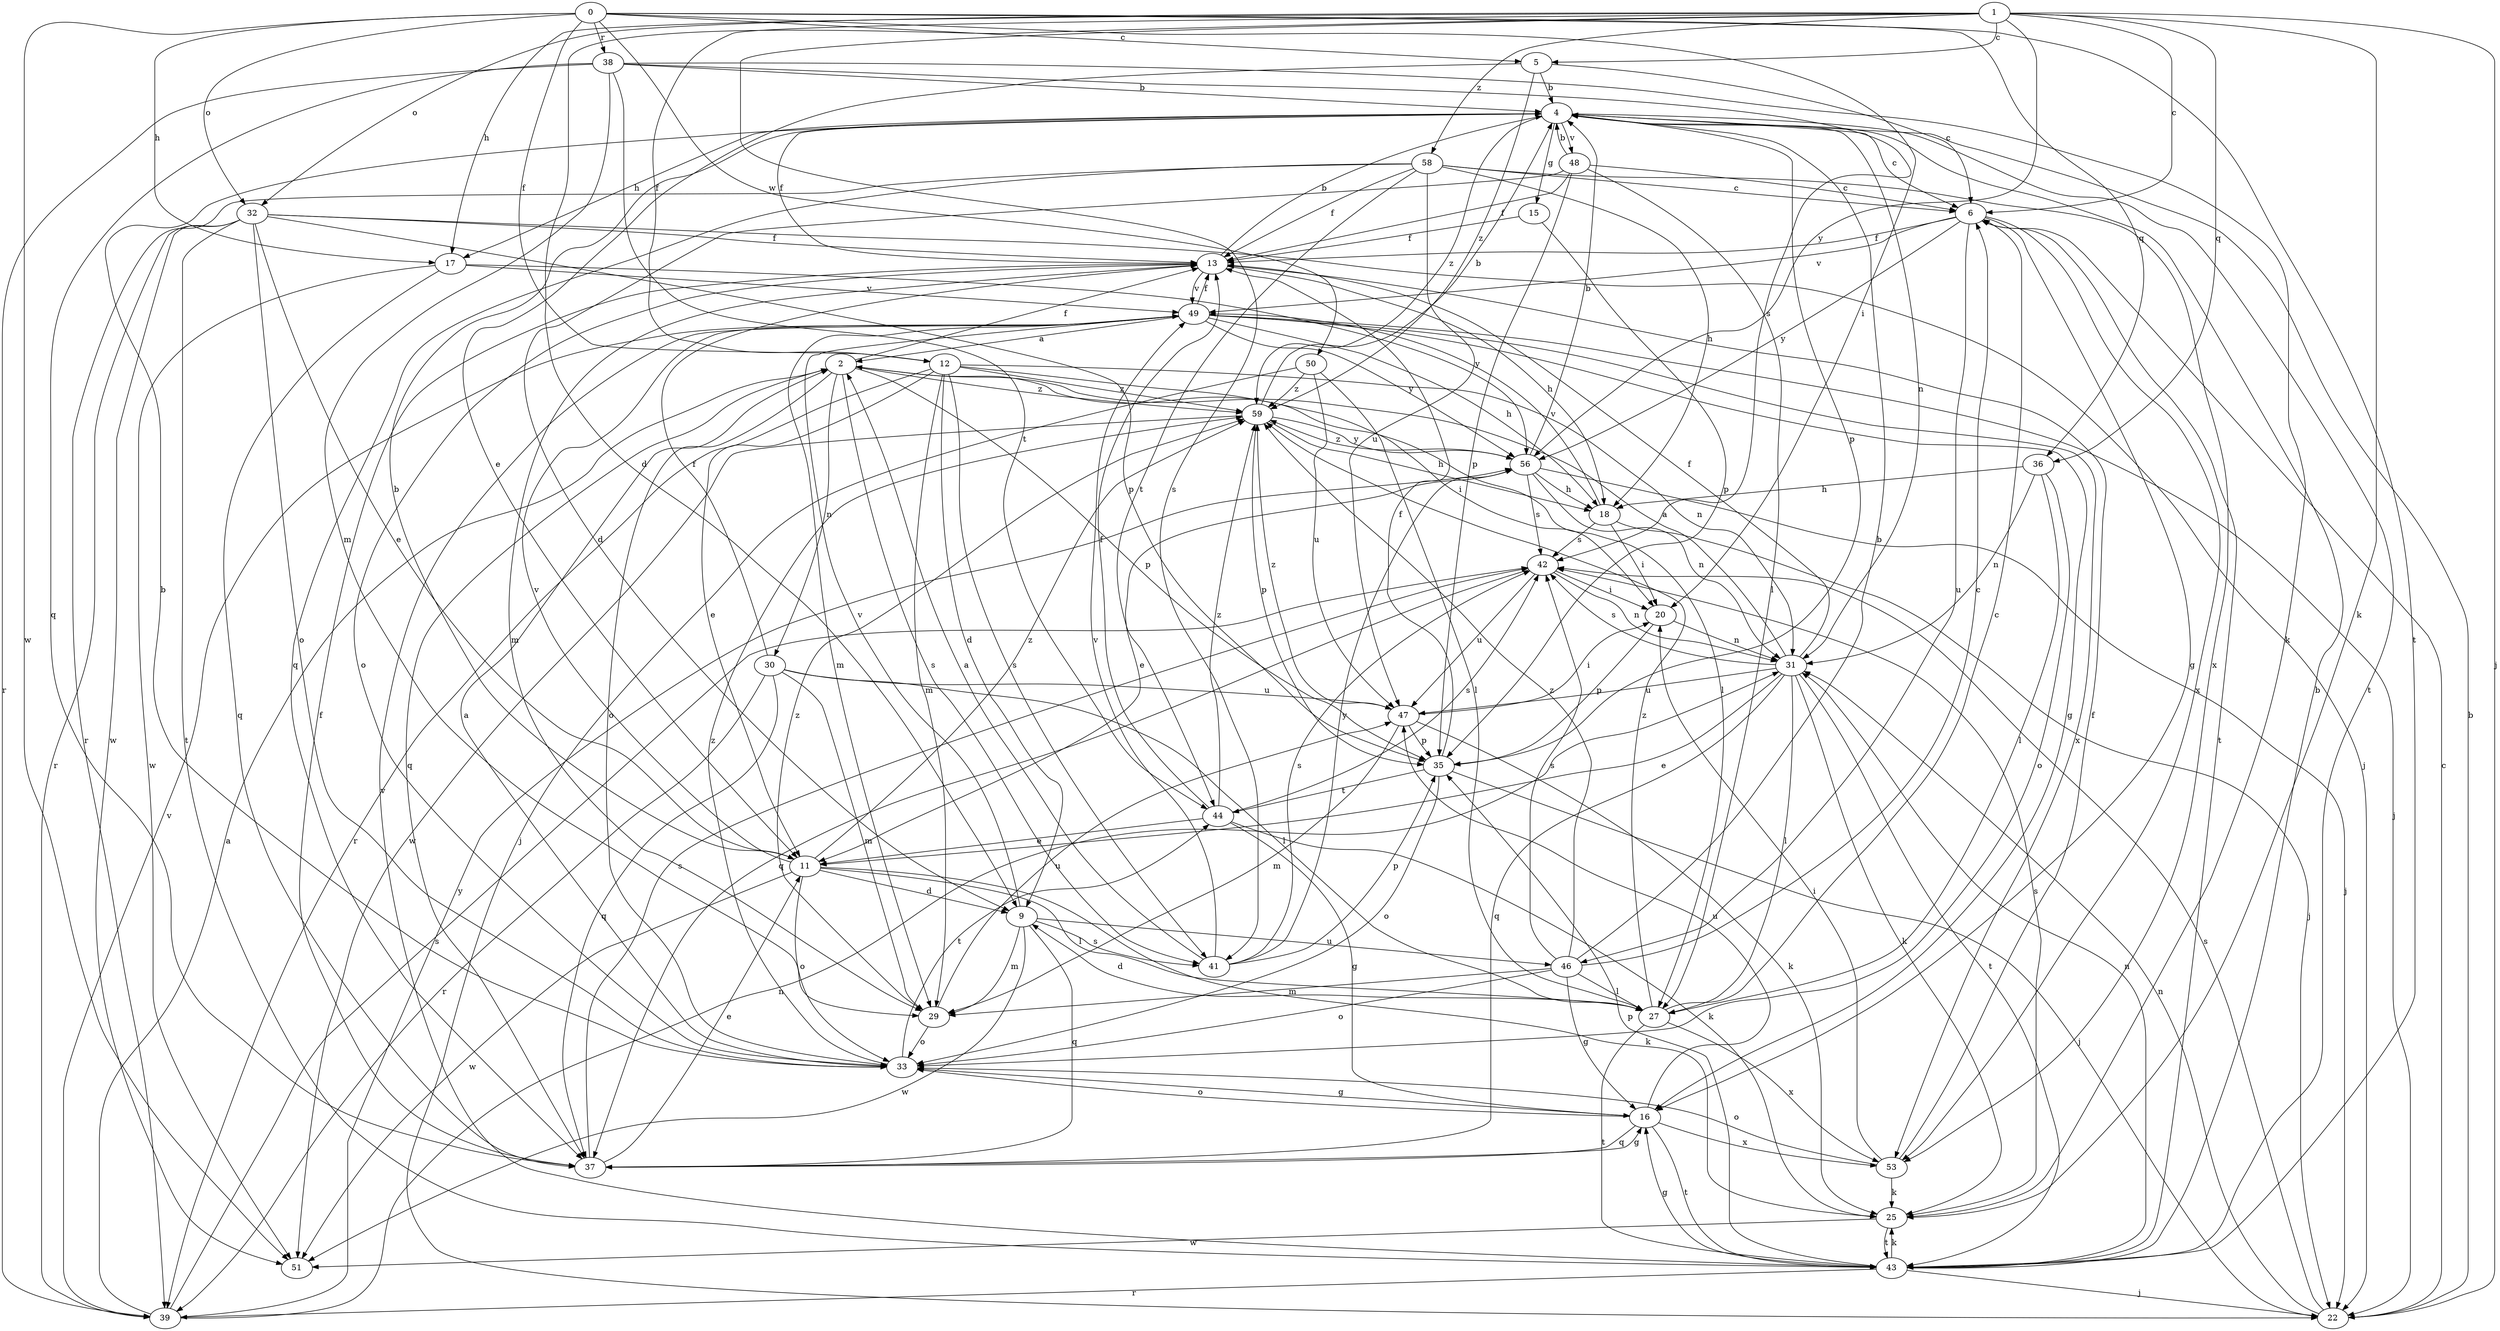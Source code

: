 strict digraph  {
0;
1;
2;
4;
5;
6;
9;
11;
12;
13;
15;
16;
17;
18;
20;
22;
25;
27;
29;
30;
31;
32;
33;
35;
36;
37;
38;
39;
41;
42;
43;
44;
46;
47;
48;
49;
50;
51;
53;
56;
58;
59;
0 -> 5  [label=c];
0 -> 12  [label=f];
0 -> 17  [label=h];
0 -> 20  [label=i];
0 -> 32  [label=o];
0 -> 36  [label=q];
0 -> 38  [label=r];
0 -> 43  [label=t];
0 -> 50  [label=w];
0 -> 51  [label=w];
1 -> 5  [label=c];
1 -> 6  [label=c];
1 -> 9  [label=d];
1 -> 12  [label=f];
1 -> 17  [label=h];
1 -> 22  [label=j];
1 -> 25  [label=k];
1 -> 32  [label=o];
1 -> 36  [label=q];
1 -> 41  [label=s];
1 -> 56  [label=y];
1 -> 58  [label=z];
2 -> 13  [label=f];
2 -> 27  [label=l];
2 -> 30  [label=n];
2 -> 33  [label=o];
2 -> 35  [label=p];
2 -> 37  [label=q];
2 -> 41  [label=s];
2 -> 59  [label=z];
4 -> 6  [label=c];
4 -> 13  [label=f];
4 -> 15  [label=g];
4 -> 17  [label=h];
4 -> 31  [label=n];
4 -> 35  [label=p];
4 -> 43  [label=t];
4 -> 48  [label=v];
4 -> 59  [label=z];
5 -> 4  [label=b];
5 -> 6  [label=c];
5 -> 11  [label=e];
5 -> 59  [label=z];
6 -> 13  [label=f];
6 -> 16  [label=g];
6 -> 43  [label=t];
6 -> 46  [label=u];
6 -> 49  [label=v];
6 -> 53  [label=x];
6 -> 56  [label=y];
9 -> 29  [label=m];
9 -> 37  [label=q];
9 -> 41  [label=s];
9 -> 46  [label=u];
9 -> 49  [label=v];
9 -> 51  [label=w];
11 -> 4  [label=b];
11 -> 9  [label=d];
11 -> 25  [label=k];
11 -> 27  [label=l];
11 -> 33  [label=o];
11 -> 49  [label=v];
11 -> 51  [label=w];
11 -> 59  [label=z];
12 -> 9  [label=d];
12 -> 11  [label=e];
12 -> 20  [label=i];
12 -> 29  [label=m];
12 -> 31  [label=n];
12 -> 39  [label=r];
12 -> 41  [label=s];
12 -> 59  [label=z];
13 -> 4  [label=b];
13 -> 18  [label=h];
13 -> 29  [label=m];
13 -> 33  [label=o];
13 -> 49  [label=v];
15 -> 13  [label=f];
15 -> 35  [label=p];
16 -> 33  [label=o];
16 -> 37  [label=q];
16 -> 43  [label=t];
16 -> 47  [label=u];
16 -> 53  [label=x];
17 -> 37  [label=q];
17 -> 49  [label=v];
17 -> 51  [label=w];
17 -> 56  [label=y];
18 -> 20  [label=i];
18 -> 22  [label=j];
18 -> 42  [label=s];
18 -> 49  [label=v];
20 -> 31  [label=n];
20 -> 35  [label=p];
22 -> 4  [label=b];
22 -> 6  [label=c];
22 -> 31  [label=n];
22 -> 42  [label=s];
25 -> 42  [label=s];
25 -> 43  [label=t];
25 -> 51  [label=w];
27 -> 6  [label=c];
27 -> 9  [label=d];
27 -> 43  [label=t];
27 -> 53  [label=x];
27 -> 59  [label=z];
29 -> 33  [label=o];
29 -> 47  [label=u];
29 -> 59  [label=z];
30 -> 13  [label=f];
30 -> 27  [label=l];
30 -> 29  [label=m];
30 -> 37  [label=q];
30 -> 39  [label=r];
30 -> 47  [label=u];
31 -> 2  [label=a];
31 -> 11  [label=e];
31 -> 13  [label=f];
31 -> 25  [label=k];
31 -> 27  [label=l];
31 -> 37  [label=q];
31 -> 42  [label=s];
31 -> 43  [label=t];
31 -> 47  [label=u];
32 -> 11  [label=e];
32 -> 13  [label=f];
32 -> 22  [label=j];
32 -> 33  [label=o];
32 -> 35  [label=p];
32 -> 39  [label=r];
32 -> 43  [label=t];
32 -> 51  [label=w];
33 -> 2  [label=a];
33 -> 4  [label=b];
33 -> 16  [label=g];
33 -> 44  [label=t];
33 -> 59  [label=z];
35 -> 13  [label=f];
35 -> 22  [label=j];
35 -> 33  [label=o];
35 -> 44  [label=t];
36 -> 18  [label=h];
36 -> 27  [label=l];
36 -> 31  [label=n];
36 -> 33  [label=o];
37 -> 11  [label=e];
37 -> 13  [label=f];
37 -> 16  [label=g];
37 -> 42  [label=s];
38 -> 4  [label=b];
38 -> 25  [label=k];
38 -> 29  [label=m];
38 -> 37  [label=q];
38 -> 39  [label=r];
38 -> 42  [label=s];
38 -> 44  [label=t];
39 -> 2  [label=a];
39 -> 31  [label=n];
39 -> 42  [label=s];
39 -> 49  [label=v];
39 -> 56  [label=y];
41 -> 2  [label=a];
41 -> 35  [label=p];
41 -> 42  [label=s];
41 -> 49  [label=v];
41 -> 56  [label=y];
42 -> 20  [label=i];
42 -> 31  [label=n];
42 -> 37  [label=q];
42 -> 47  [label=u];
43 -> 4  [label=b];
43 -> 16  [label=g];
43 -> 22  [label=j];
43 -> 25  [label=k];
43 -> 31  [label=n];
43 -> 35  [label=p];
43 -> 39  [label=r];
43 -> 49  [label=v];
44 -> 11  [label=e];
44 -> 13  [label=f];
44 -> 16  [label=g];
44 -> 25  [label=k];
44 -> 42  [label=s];
44 -> 59  [label=z];
46 -> 4  [label=b];
46 -> 6  [label=c];
46 -> 16  [label=g];
46 -> 27  [label=l];
46 -> 29  [label=m];
46 -> 33  [label=o];
46 -> 42  [label=s];
46 -> 59  [label=z];
47 -> 20  [label=i];
47 -> 25  [label=k];
47 -> 29  [label=m];
47 -> 35  [label=p];
47 -> 59  [label=z];
48 -> 4  [label=b];
48 -> 6  [label=c];
48 -> 9  [label=d];
48 -> 13  [label=f];
48 -> 27  [label=l];
48 -> 35  [label=p];
49 -> 2  [label=a];
49 -> 13  [label=f];
49 -> 16  [label=g];
49 -> 18  [label=h];
49 -> 22  [label=j];
49 -> 29  [label=m];
49 -> 53  [label=x];
49 -> 56  [label=y];
50 -> 22  [label=j];
50 -> 27  [label=l];
50 -> 47  [label=u];
50 -> 59  [label=z];
53 -> 13  [label=f];
53 -> 20  [label=i];
53 -> 25  [label=k];
53 -> 33  [label=o];
56 -> 4  [label=b];
56 -> 11  [label=e];
56 -> 18  [label=h];
56 -> 22  [label=j];
56 -> 31  [label=n];
56 -> 42  [label=s];
56 -> 59  [label=z];
58 -> 6  [label=c];
58 -> 13  [label=f];
58 -> 18  [label=h];
58 -> 37  [label=q];
58 -> 39  [label=r];
58 -> 44  [label=t];
58 -> 47  [label=u];
58 -> 53  [label=x];
59 -> 4  [label=b];
59 -> 18  [label=h];
59 -> 35  [label=p];
59 -> 51  [label=w];
59 -> 56  [label=y];
}
